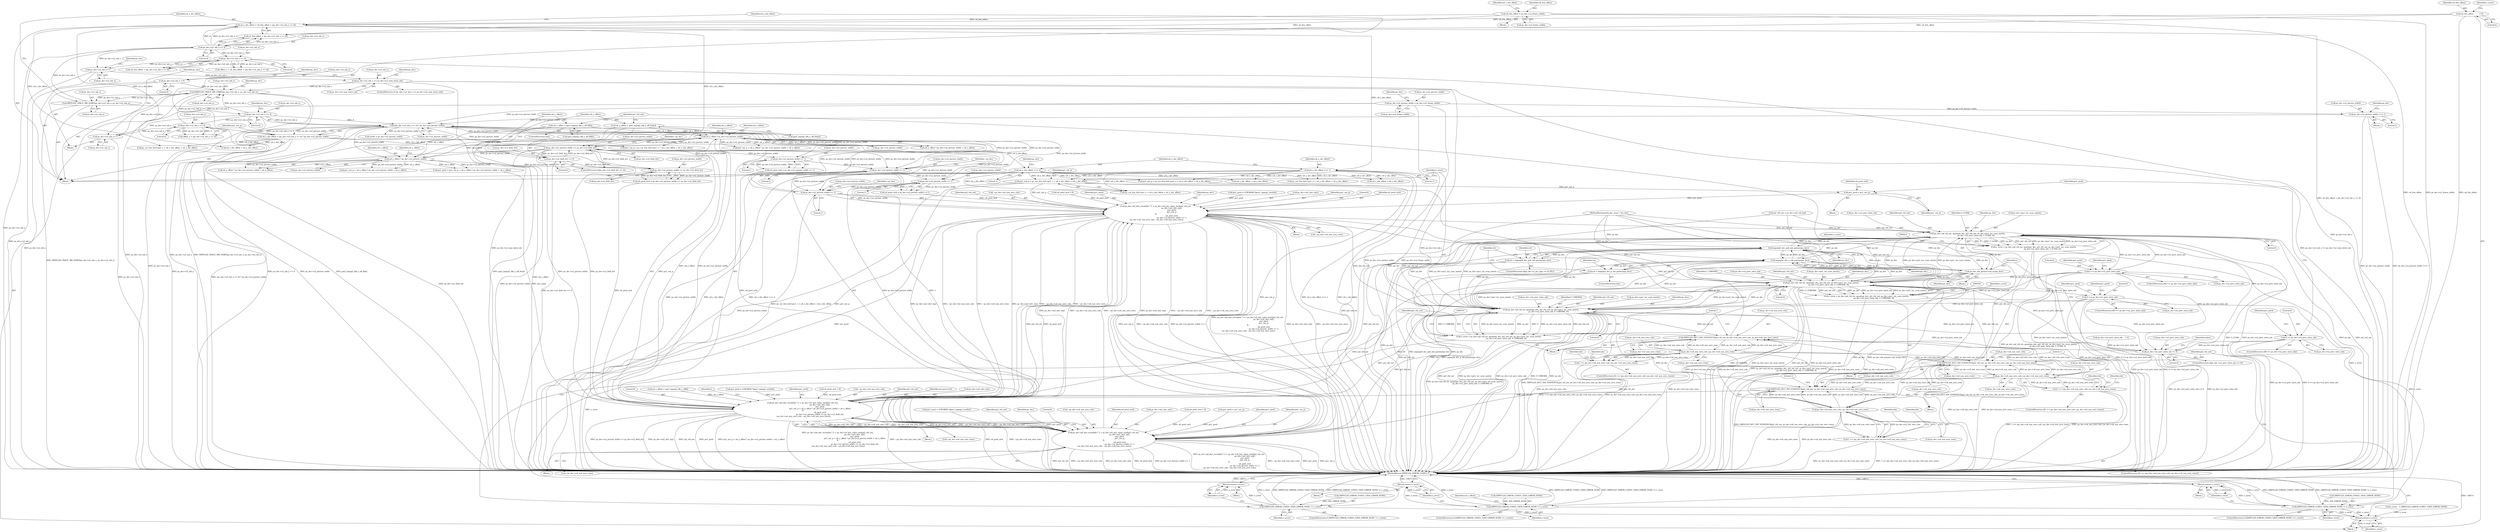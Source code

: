 digraph "0_Android_7737780815fe523ad7b0e49456eb75d27a30818a@integer" {
"1000682" [label="(Call,pu1_out_p = ps_cur_frm_buf->pu1_v + u4_x_dst_offset + u4_y_dst_offset)"];
"1000553" [label="(Call,u4_x_dst_offset >>= 1)"];
"1000239" [label="(Call,u4_x_dst_offset = u4_frm_offset + (ps_dec->u2_mb_x << 4))"];
"1000177" [label="(Call,u4_frm_offset = ps_dec->u2_frame_width)"];
"1000117" [label="(Call,u4_frm_offset          = 0)"];
"1000243" [label="(Call,ps_dec->u2_mb_x << 4)"];
"1000232" [label="(Call,IMPEG2D_TRACE_MB_START(ps_dec->u2_mb_x, ps_dec->u2_mb_y))"];
"1000198" [label="(Call,IMPEG2D_TRACE_MB_START(ps_dec->u2_mb_x, ps_dec->u2_mb_y))"];
"1000817" [label="(Call,ps_dec->u2_mb_x == ps_dec->u2_num_horiz_mb)"];
"1000796" [label="(Call,ps_dec->u2_mb_x++)"];
"1000318" [label="(Call,ps_dec->u2_mb_x << 4)"];
"1000825" [label="(Call,ps_dec->u2_mb_x = 0)"];
"1000325" [label="(Call,ps_dec->u2_mb_y << 4)"];
"1000251" [label="(Call,ps_dec->u2_mb_y << 4)"];
"1000830" [label="(Call,ps_dec->u2_mb_y++)"];
"1000556" [label="(Call,u4_y_dst_offset >>= 2)"];
"1000248" [label="(Call,u4_y_dst_offset = (ps_dec->u2_mb_y << 4) * ps_dec->u2_picture_width)"];
"1000250" [label="(Call,(ps_dec->u2_mb_y << 4) * ps_dec->u2_picture_width)"];
"1000662" [label="(Call,ps_dec->u2_picture_width >> 1)"];
"1000638" [label="(Call,ps_dec->u2_picture_width >> 1)"];
"1000540" [label="(Call,ps_dec->u2_picture_width << ps_dec->u2_field_dct)"];
"1000532" [label="(Call,u4_y_offset * ps_dec->u2_picture_width)"];
"1000454" [label="(Call,u4_y_offset = gai2_impeg2_blk_y_off_fld[i])"];
"1000448" [label="(Call,u4_y_offset = gai2_impeg2_blk_y_off_frm[i])"];
"1000498" [label="(Call,u4_y_offset * ps_dec->u2_picture_width)"];
"1000506" [label="(Call,ps_dec->u2_picture_width << ps_dec->u2_field_dct)"];
"1000443" [label="(Call,ps_dec->u2_field_dct == 0)"];
"1000776" [label="(Call,ps_dec->u2_picture_width >> 1)"];
"1000752" [label="(Call,ps_dec->u2_picture_width >> 1)"];
"1000165" [label="(Call,ps_dec->u2_picture_width <<= 1)"];
"1000151" [label="(Call,ps_dec->u2_picture_width = ps_dec->u2_frame_width)"];
"1000747" [label="(Call,pu1_pred = pu1_out_p)"];
"1000767" [label="(Call,ps_dec->pf_idct_recon[idx * 2 + ps_dec->i4_last_value_one](pi2_vld_out,\n                                                        ps_dec->ai2_idct_stg1,\n                                                        pu1_pred,\n                                                        pu1_out_p,\n 8,\n                                                        u4_pred_strd,\n                                                        ps_dec->u2_picture_width >> 1,\n ~ps_dec->u4_non_zero_cols, ~ps_dec->u4_non_zero_rows))"];
"1000417" [label="(Call,ps_dec->pf_vld_inv_quant(ps_dec, pi2_vld_out, ps_dec->pu1_inv_scan_matrix,\n                              ps_dec->u2_prev_intra_mb, Y_LUMA, 0))"];
"1000213" [label="(Call,impeg2d_dec_pnb_mb_params(ps_dec))"];
"1000211" [label="(Call,ret = impeg2d_dec_pnb_mb_params(ps_dec))"];
"1000218" [label="(Call,impeg2d_dec_p_mb_params(ps_dec))"];
"1000216" [label="(Call,ret = impeg2d_dec_p_mb_params(ps_dec))"];
"1000388" [label="(Call,ps_dec_mb_params->pf_mc(ps_dec))"];
"1000579" [label="(Call,ps_dec->pf_vld_inv_quant(ps_dec, pi2_vld_out, ps_dec->pu1_inv_scan_matrix,\n                          ps_dec->u2_prev_intra_mb, U_CHROMA, 0))"];
"1000577" [label="(Call,e_error = ps_dec->pf_vld_inv_quant(ps_dec, pi2_vld_out, ps_dec->pu1_inv_scan_matrix,\n                          ps_dec->u2_prev_intra_mb, U_CHROMA, 0))"];
"1000591" [label="(Call,(IMPEG2D_ERROR_CODES_T)IVD_ERROR_NONE != e_error)"];
"1000597" [label="(Return,return e_error;)"];
"1000848" [label="(Return,return e_error;)"];
"1000599" [label="(Call,IMPEG2D_IDCT_INP_STATISTICS(pi2_vld_out, ps_dec->u4_non_zero_cols, ps_dec->u4_non_zero_rows))"];
"1000612" [label="(Call,ps_dec->u4_non_zero_cols | ps_dec->u4_non_zero_rows)"];
"1000459" [label="(Call,IMPEG2D_IDCT_INP_STATISTICS(pi2_vld_out, ps_dec->u4_non_zero_cols, ps_dec->u4_non_zero_rows))"];
"1000472" [label="(Call,ps_dec->u4_non_zero_cols | ps_dec->u4_non_zero_rows)"];
"1000470" [label="(Call,1 == (ps_dec->u4_non_zero_cols | ps_dec->u4_non_zero_rows))"];
"1000713" [label="(Call,IMPEG2D_IDCT_INP_STATISTICS(pi2_vld_out, ps_dec->u4_non_zero_cols, ps_dec->u4_non_zero_rows))"];
"1000726" [label="(Call,ps_dec->u4_non_zero_cols | ps_dec->u4_non_zero_rows)"];
"1000724" [label="(Call,1 == (ps_dec->u4_non_zero_cols | ps_dec->u4_non_zero_rows))"];
"1000523" [label="(Call,ps_dec->pf_idct_recon[idx * 2 + ps_dec->i4_last_value_one](pi2_vld_out,\n                                                            ps_dec->ai2_idct_stg1,\n                                                            pu1_pred,\n                                                            pu1_out_p + u4_y_offset * ps_dec->u2_picture_width + u4_x_offset,\n 8,\n                                                            u4_pred_strd,\n                                                            ps_dec->u2_picture_width << ps_dec->u2_field_dct,\n ~ps_dec->u4_non_zero_cols, ~ps_dec->u4_non_zero_rows))"];
"1000653" [label="(Call,ps_dec->pf_idct_recon[idx * 2 + ps_dec->i4_last_value_one](pi2_vld_out,\n                                                        ps_dec->ai2_idct_stg1,\n                                                        pu1_pred,\n                                                        pu1_out_p,\n 8,\n                                                        u4_pred_strd,\n                                                        ps_dec->u2_picture_width >> 1,\n ~ps_dec->u4_non_zero_cols, ~ps_dec->u4_non_zero_rows))"];
"1000693" [label="(Call,ps_dec->pf_vld_inv_quant(ps_dec, pi2_vld_out, ps_dec->pu1_inv_scan_matrix,\n                          ps_dec->u2_prev_intra_mb, V_CHROMA, 0))"];
"1000691" [label="(Call,e_error = ps_dec->pf_vld_inv_quant(ps_dec, pi2_vld_out, ps_dec->pu1_inv_scan_matrix,\n                          ps_dec->u2_prev_intra_mb, V_CHROMA, 0))"];
"1000705" [label="(Call,(IMPEG2D_ERROR_CODES_T)IVD_ERROR_NONE != e_error)"];
"1000711" [label="(Return,return e_error;)"];
"1000741" [label="(Call,0 == ps_dec->u2_prev_intra_mb)"];
"1000269" [label="(Call,ps_dec->u2_prev_intra_mb == 0)"];
"1000610" [label="(Call,1 == (ps_dec->u4_non_zero_cols | ps_dec->u4_non_zero_rows))"];
"1000627" [label="(Call,0 == ps_dec->u2_prev_intra_mb)"];
"1000415" [label="(Call,e_error = ps_dec->pf_vld_inv_quant(ps_dec, pi2_vld_out, ps_dec->pu1_inv_scan_matrix,\n                              ps_dec->u2_prev_intra_mb, Y_LUMA, 0))"];
"1000429" [label="(Call,(IMPEG2D_ERROR_CODES_T)IVD_ERROR_NONE != e_error)"];
"1000435" [label="(Return,return e_error;)"];
"1000487" [label="(Call,0 == ps_dec->u2_prev_intra_mb)"];
"1000423" [label="(Call,ps_dec->u2_prev_intra_mb)"];
"1000624" [label="(Identifier,idx)"];
"1000219" [label="(Identifier,ps_dec)"];
"1000611" [label="(Literal,1)"];
"1000824" [label="(Block,)"];
"1000780" [label="(Literal,1)"];
"1000274" [label="(Block,)"];
"1000598" [label="(Identifier,e_error)"];
"1000612" [label="(Call,ps_dec->u4_non_zero_cols | ps_dec->u4_non_zero_rows)"];
"1000249" [label="(Identifier,u4_y_dst_offset)"];
"1000461" [label="(Call,ps_dec->u4_non_zero_cols)"];
"1000645" [label="(Call,pu1_pred = (UWORD8 *)gau1_impeg2_zerobuf)"];
"1000161" [label="(Identifier,ps_dec)"];
"1000816" [label="(ControlStructure,if (ps_dec->u2_mb_x == ps_dec->u2_num_horiz_mb))"];
"1000392" [label="(Identifier,i)"];
"1000604" [label="(Call,ps_dec->u4_non_zero_rows)"];
"1000257" [label="(Identifier,ps_dec)"];
"1000250" [label="(Call,(ps_dec->u2_mb_y << 4) * ps_dec->u2_picture_width)"];
"1000484" [label="(Identifier,idx)"];
"1000538" [label="(Literal,8)"];
"1000448" [label="(Call,u4_y_offset = gai2_impeg2_blk_y_off_frm[i])"];
"1000639" [label="(Call,ps_dec->u2_picture_width)"];
"1000213" [label="(Call,impeg2d_dec_pnb_mb_params(ps_dec))"];
"1000176" [label="(Block,)"];
"1000199" [label="(Call,ps_dec->u2_mb_x)"];
"1000682" [label="(Call,pu1_out_p = ps_cur_frm_buf->pu1_v + u4_x_dst_offset + u4_y_dst_offset)"];
"1000232" [label="(Call,IMPEG2D_TRACE_MB_START(ps_dec->u2_mb_x, ps_dec->u2_mb_y))"];
"1000498" [label="(Call,u4_y_offset * ps_dec->u2_picture_width)"];
"1000179" [label="(Call,ps_dec->u2_frame_width)"];
"1000777" [label="(Call,ps_dec->u2_picture_width)"];
"1000725" [label="(Literal,1)"];
"1000772" [label="(Identifier,pu1_pred)"];
"1000830" [label="(Call,ps_dec->u2_mb_y++)"];
"1000654" [label="(Identifier,pi2_vld_out)"];
"1000818" [label="(Call,ps_dec->u2_mb_x)"];
"1000435" [label="(Return,return e_error;)"];
"1000577" [label="(Call,e_error = ps_dec->pf_vld_inv_quant(ps_dec, pi2_vld_out, ps_dec->pu1_inv_scan_matrix,\n                          ps_dec->u2_prev_intra_mb, U_CHROMA, 0))"];
"1000437" [label="(Call,u4_x_offset = gai2_impeg2_blk_x_off[i])"];
"1000165" [label="(Call,ps_dec->u2_picture_width <<= 1)"];
"1000529" [label="(Call,pu1_out_p + u4_y_offset * ps_dec->u2_picture_width + u4_x_offset)"];
"1000831" [label="(Call,ps_dec->u2_mb_y)"];
"1000473" [label="(Call,ps_dec->u4_non_zero_cols)"];
"1000691" [label="(Call,e_error = ps_dec->pf_vld_inv_quant(ps_dec, pi2_vld_out, ps_dec->pu1_inv_scan_matrix,\n                          ps_dec->u2_prev_intra_mb, V_CHROMA, 0))"];
"1000750" [label="(Call,u4_pred_strd = ps_dec->u2_picture_width >> 1)"];
"1000610" [label="(Call,1 == (ps_dec->u4_non_zero_cols | ps_dec->u4_non_zero_rows))"];
"1000550" [label="(Call,~ps_dec->u4_non_zero_rows)"];
"1000704" [label="(ControlStructure,if ((IMPEG2D_ERROR_CODES_T)IVD_ERROR_NONE != e_error))"];
"1000504" [label="(Call,u4_pred_strd = ps_dec->u2_picture_width << ps_dec->u2_field_dct)"];
"1000471" [label="(Literal,1)"];
"1000239" [label="(Call,u4_x_dst_offset = u4_frm_offset + (ps_dec->u2_mb_x << 4))"];
"1000398" [label="(Identifier,i)"];
"1000699" [label="(Call,ps_dec->u2_prev_intra_mb)"];
"1000419" [label="(Identifier,pi2_vld_out)"];
"1000426" [label="(Identifier,Y_LUMA)"];
"1000270" [label="(Call,ps_dec->u2_prev_intra_mb)"];
"1000804" [label="(Identifier,ps_dec)"];
"1000469" [label="(ControlStructure,if(1 == (ps_dec->u4_non_zero_cols | ps_dec->u4_non_zero_rows)))"];
"1000666" [label="(Literal,1)"];
"1000537" [label="(Identifier,u4_x_offset)"];
"1000677" [label="(Identifier,ps_dec)"];
"1000582" [label="(Call,ps_dec->pu1_inv_scan_matrix)"];
"1000487" [label="(Call,0 == ps_dec->u2_prev_intra_mb)"];
"1000756" [label="(Literal,1)"];
"1000663" [label="(Call,ps_dec->u2_picture_width)"];
"1000455" [label="(Identifier,u4_y_offset)"];
"1000183" [label="(Block,)"];
"1000534" [label="(Call,ps_dec->u2_picture_width)"];
"1000438" [label="(Identifier,u4_x_offset)"];
"1000789" [label="(Identifier,ps_dec)"];
"1000212" [label="(Identifier,ret)"];
"1000726" [label="(Call,ps_dec->u4_non_zero_cols | ps_dec->u4_non_zero_rows)"];
"1000280" [label="(Identifier,index)"];
"1000436" [label="(Identifier,e_error)"];
"1000495" [label="(Call,pu1_out_p + u4_y_offset * ps_dec->u2_picture_width + u4_x_offset)"];
"1000817" [label="(Call,ps_dec->u2_mb_x == ps_dec->u2_num_horiz_mb)"];
"1000540" [label="(Call,ps_dec->u2_picture_width << ps_dec->u2_field_dct)"];
"1000591" [label="(Call,(IMPEG2D_ERROR_CODES_T)IVD_ERROR_NONE != e_error)"];
"1000118" [label="(Identifier,u4_frm_offset)"];
"1000449" [label="(Identifier,u4_y_offset)"];
"1000434" [label="(Block,)"];
"1000580" [label="(Identifier,ps_dec)"];
"1000515" [label="(Call,pu1_pred = (UWORD8 *)gau1_impeg2_zerobuf)"];
"1000493" [label="(Call,pu1_pred = pu1_out_p + u4_y_offset * ps_dec->u2_picture_width + u4_x_offset)"];
"1000123" [label="(Identifier,e_error)"];
"1000570" [label="(Call,ps_cur_frm_buf->pu1_u + u4_x_dst_offset + u4_y_dst_offset)"];
"1000531" [label="(Call,u4_y_offset * ps_dec->u2_picture_width + u4_x_offset)"];
"1000734" [label="(Identifier,idx)"];
"1000497" [label="(Call,u4_y_offset * ps_dec->u2_picture_width + u4_x_offset)"];
"1000166" [label="(Call,ps_dec->u2_picture_width)"];
"1000595" [label="(Identifier,e_error)"];
"1000613" [label="(Call,ps_dec->u4_non_zero_cols)"];
"1000702" [label="(Identifier,V_CHROMA)"];
"1000627" [label="(Call,0 == ps_dec->u2_prev_intra_mb)"];
"1000454" [label="(Call,u4_y_offset = gai2_impeg2_blk_y_off_fld[i])"];
"1000430" [label="(Call,(IMPEG2D_ERROR_CODES_T)IVD_ERROR_NONE)"];
"1000759" [label="(Call,pu1_pred = (UWORD8 *)gau1_impeg2_zerobuf)"];
"1000723" [label="(ControlStructure,if(1 == (ps_dec->u4_non_zero_cols | ps_dec->u4_non_zero_rows)))"];
"1000693" [label="(Call,ps_dec->pf_vld_inv_quant(ps_dec, pi2_vld_out, ps_dec->pu1_inv_scan_matrix,\n                          ps_dec->u2_prev_intra_mb, V_CHROMA, 0))"];
"1000261" [label="(Call,ps_cur_frm_buf->pu1_y + u4_x_dst_offset + u4_y_dst_offset)"];
"1000243" [label="(Call,ps_dec->u2_mb_x << 4)"];
"1000532" [label="(Call,u4_y_offset * ps_dec->u2_picture_width)"];
"1000528" [label="(Identifier,pu1_pred)"];
"1000599" [label="(Call,IMPEG2D_IDCT_INP_STATISTICS(pi2_vld_out, ps_dec->u4_non_zero_cols, ps_dec->u4_non_zero_rows))"];
"1000127" [label="(Call,pi2_vld_out = ps_dec->ai2_vld_buf)"];
"1000636" [label="(Call,u4_pred_strd = ps_dec->u2_picture_width >> 1)"];
"1000177" [label="(Call,u4_frm_offset = ps_dec->u2_frame_width)"];
"1000620" [label="(Identifier,idx)"];
"1000499" [label="(Identifier,u4_y_offset)"];
"1000782" [label="(Identifier,~ps_dec)"];
"1000784" [label="(Call,~ps_dec->u4_non_zero_rows)"];
"1000211" [label="(Call,ret = impeg2d_dec_pnb_mb_params(ps_dec))"];
"1000555" [label="(Literal,1)"];
"1000236" [label="(Call,ps_dec->u2_mb_y)"];
"1000660" [label="(Literal,8)"];
"1000541" [label="(Call,ps_dec->u2_picture_width)"];
"1000681" [label="(Block,)"];
"1000574" [label="(Call,u4_x_dst_offset + u4_y_dst_offset)"];
"1000309" [label="(Call,stride = ps_dec->u2_picture_width)"];
"1000456" [label="(Call,gai2_impeg2_blk_y_off_fld[i])"];
"1000418" [label="(Identifier,ps_dec)"];
"1000464" [label="(Call,ps_dec->u4_non_zero_rows)"];
"1000329" [label="(Literal,4)"];
"1000205" [label="(ControlStructure,if(ps_dec->e_pic_type == B_PIC))"];
"1000714" [label="(Identifier,pi2_vld_out)"];
"1000709" [label="(Identifier,e_error)"];
"1000318" [label="(Call,ps_dec->u2_mb_x << 4)"];
"1000742" [label="(Literal,0)"];
"1000767" [label="(Call,ps_dec->pf_idct_recon[idx * 2 + ps_dec->i4_last_value_one](pi2_vld_out,\n                                                        ps_dec->ai2_idct_stg1,\n                                                        pu1_pred,\n                                                        pu1_out_p,\n 8,\n                                                        u4_pred_strd,\n                                                        ps_dec->u2_picture_width >> 1,\n ~ps_dec->u4_non_zero_cols, ~ps_dec->u4_non_zero_rows))"];
"1000417" [label="(Call,ps_dec->pf_vld_inv_quant(ps_dec, pi2_vld_out, ps_dec->pu1_inv_scan_matrix,\n                              ps_dec->u2_prev_intra_mb, Y_LUMA, 0))"];
"1000510" [label="(Call,ps_dec->u2_field_dct)"];
"1000523" [label="(Call,ps_dec->pf_idct_recon[idx * 2 + ps_dec->i4_last_value_one](pi2_vld_out,\n                                                            ps_dec->ai2_idct_stg1,\n                                                            pu1_pred,\n                                                            pu1_out_p + u4_y_offset * ps_dec->u2_picture_width + u4_x_offset,\n 8,\n                                                            u4_pred_strd,\n                                                            ps_dec->u2_picture_width << ps_dec->u2_field_dct,\n ~ps_dec->u4_non_zero_cols, ~ps_dec->u4_non_zero_rows))"];
"1000323" [label="(Call,offset_y = (ps_dec->u2_mb_y << 4))"];
"1000427" [label="(Literal,0)"];
"1000260" [label="(Identifier,pu1_out_p)"];
"1000503" [label="(Identifier,u4_x_offset)"];
"1000164" [label="(Block,)"];
"1000695" [label="(Identifier,pi2_vld_out)"];
"1000760" [label="(Identifier,pu1_pred)"];
"1000769" [label="(Call,ps_dec->ai2_idct_stg1)"];
"1000141" [label="(Call,ps_dec->u2_prev_intra_mb    = 0)"];
"1000752" [label="(Call,ps_dec->u2_picture_width >> 1)"];
"1000588" [label="(Identifier,U_CHROMA)"];
"1000568" [label="(Call,pu1_out_p = ps_cur_frm_buf->pu1_u + u4_x_dst_offset + u4_y_dst_offset)"];
"1000233" [label="(Call,ps_dec->u2_mb_x)"];
"1000746" [label="(Block,)"];
"1000715" [label="(Call,ps_dec->u4_non_zero_cols)"];
"1000597" [label="(Return,return e_error;)"];
"1000826" [label="(Call,ps_dec->u2_mb_x)"];
"1000151" [label="(Call,ps_dec->u2_picture_width = ps_dec->u2_frame_width)"];
"1000259" [label="(Call,pu1_out_p = ps_cur_frm_buf->pu1_y + u4_x_dst_offset + u4_y_dst_offset)"];
"1000557" [label="(Identifier,u4_y_dst_offset)"];
"1000488" [label="(Literal,0)"];
"1000797" [label="(Call,ps_dec->u2_mb_x)"];
"1000221" [label="(Identifier,ret)"];
"1000244" [label="(Call,ps_dec->u2_mb_x)"];
"1000596" [label="(Block,)"];
"1000743" [label="(Call,ps_dec->u2_prev_intra_mb)"];
"1000662" [label="(Call,ps_dec->u2_picture_width >> 1)"];
"1000579" [label="(Call,ps_dec->pf_vld_inv_quant(ps_dec, pi2_vld_out, ps_dec->pu1_inv_scan_matrix,\n                          ps_dec->u2_prev_intra_mb, U_CHROMA, 0))"];
"1000646" [label="(Identifier,pu1_pred)"];
"1000117" [label="(Call,u4_frm_offset          = 0)"];
"1000634" [label="(Identifier,pu1_pred)"];
"1000251" [label="(Call,ps_dec->u2_mb_y << 4)"];
"1000240" [label="(Identifier,u4_x_dst_offset)"];
"1000119" [label="(Literal,0)"];
"1000507" [label="(Call,ps_dec->u2_picture_width)"];
"1000217" [label="(Identifier,ret)"];
"1000563" [label="(Identifier,ps_dec)"];
"1000589" [label="(Literal,0)"];
"1000268" [label="(ControlStructure,if(ps_dec->u2_prev_intra_mb == 0))"];
"1000470" [label="(Call,1 == (ps_dec->u4_non_zero_cols | ps_dec->u4_non_zero_rows))"];
"1000520" [label="(Call,u4_pred_strd = 8)"];
"1000667" [label="(Call,~ps_dec->u4_non_zero_cols)"];
"1000494" [label="(Identifier,pu1_pred)"];
"1000773" [label="(Identifier,pu1_out_p)"];
"1000215" [label="(ControlStructure,else)"];
"1000774" [label="(Literal,8)"];
"1000688" [label="(Call,u4_x_dst_offset + u4_y_dst_offset)"];
"1000850" [label="(MethodReturn,IMPEG2D_ERROR_CODES_T)"];
"1000753" [label="(Call,ps_dec->u2_picture_width)"];
"1000609" [label="(ControlStructure,if(1 == (ps_dec->u4_non_zero_cols | ps_dec->u4_non_zero_rows)))"];
"1000825" [label="(Call,ps_dec->u2_mb_x = 0)"];
"1000122" [label="(Call,e_error   = (IMPEG2D_ERROR_CODES_T)IVD_ERROR_NONE)"];
"1000727" [label="(Call,ps_dec->u4_non_zero_cols)"];
"1000741" [label="(Call,0 == ps_dec->u2_prev_intra_mb)"];
"1000711" [label="(Return,return e_error;)"];
"1000169" [label="(Literal,1)"];
"1000189" [label="(Identifier,u4_x_dst_offset)"];
"1000247" [label="(Literal,4)"];
"1000827" [label="(Identifier,ps_dec)"];
"1000642" [label="(Literal,1)"];
"1000558" [label="(Literal,2)"];
"1000256" [label="(Call,ps_dec->u2_picture_width)"];
"1000668" [label="(Identifier,~ps_dec)"];
"1000712" [label="(Identifier,e_error)"];
"1000628" [label="(Literal,0)"];
"1000692" [label="(Identifier,e_error)"];
"1000450" [label="(Call,gai2_impeg2_blk_y_off_frm[i])"];
"1000480" [label="(Identifier,idx)"];
"1000553" [label="(Call,u4_x_dst_offset >>= 1)"];
"1000314" [label="(Call,offset_x = u4_frm_offset + (ps_dec->u2_mb_x << 4))"];
"1000713" [label="(Call,IMPEG2D_IDCT_INP_STATISTICS(pi2_vld_out, ps_dec->u4_non_zero_cols, ps_dec->u4_non_zero_rows))"];
"1000849" [label="(Identifier,e_error)"];
"1000472" [label="(Call,ps_dec->u4_non_zero_cols | ps_dec->u4_non_zero_rows)"];
"1000322" [label="(Literal,4)"];
"1000661" [label="(Identifier,u4_pred_strd)"];
"1000585" [label="(Call,ps_dec->u2_prev_intra_mb)"];
"1000443" [label="(Call,ps_dec->u2_field_dct == 0)"];
"1000655" [label="(Call,ps_dec->ai2_idct_stg1)"];
"1000547" [label="(Call,~ps_dec->u4_non_zero_cols)"];
"1000567" [label="(Block,)"];
"1000600" [label="(Identifier,pi2_vld_out)"];
"1000738" [label="(Identifier,idx)"];
"1000650" [label="(Call,u4_pred_strd = 8)"];
"1000740" [label="(ControlStructure,if(0 == ps_dec->u2_prev_intra_mb))"];
"1000429" [label="(Call,(IMPEG2D_ERROR_CODES_T)IVD_ERROR_NONE != e_error)"];
"1000633" [label="(Call,pu1_pred = pu1_out_p)"];
"1000775" [label="(Identifier,u4_pred_strd)"];
"1000467" [label="(Block,)"];
"1000218" [label="(Call,impeg2d_dec_p_mb_params(ps_dec))"];
"1000626" [label="(ControlStructure,if(0 == ps_dec->u2_prev_intra_mb))"];
"1000325" [label="(Call,ps_dec->u2_mb_y << 4)"];
"1000453" [label="(ControlStructure,else)"];
"1000581" [label="(Identifier,pi2_vld_out)"];
"1000796" [label="(Call,ps_dec->u2_mb_x++)"];
"1000638" [label="(Call,ps_dec->u2_picture_width >> 1)"];
"1000460" [label="(Identifier,pi2_vld_out)"];
"1000578" [label="(Identifier,e_error)"];
"1000524" [label="(Identifier,pi2_vld_out)"];
"1000388" [label="(Call,ps_dec_mb_params->pf_mc(ps_dec))"];
"1000202" [label="(Call,ps_dec->u2_mb_y)"];
"1000248" [label="(Call,u4_y_dst_offset = (ps_dec->u2_mb_y << 4) * ps_dec->u2_picture_width)"];
"1000653" [label="(Call,ps_dec->pf_idct_recon[idx * 2 + ps_dec->i4_last_value_one](pi2_vld_out,\n                                                        ps_dec->ai2_idct_stg1,\n                                                        pu1_pred,\n                                                        pu1_out_p,\n 8,\n                                                        u4_pred_strd,\n                                                        ps_dec->u2_picture_width >> 1,\n ~ps_dec->u4_non_zero_cols, ~ps_dec->u4_non_zero_rows))"];
"1000592" [label="(Call,(IMPEG2D_ERROR_CODES_T)IVD_ERROR_NONE)"];
"1000832" [label="(Identifier,ps_dec)"];
"1000476" [label="(Call,ps_dec->u4_non_zero_rows)"];
"1000486" [label="(ControlStructure,if(0 == ps_dec->u2_prev_intra_mb))"];
"1000683" [label="(Identifier,pu1_out_p)"];
"1000198" [label="(Call,IMPEG2D_TRACE_MB_START(ps_dec->u2_mb_x, ps_dec->u2_mb_y))"];
"1000459" [label="(Call,IMPEG2D_IDCT_INP_STATISTICS(pi2_vld_out, ps_dec->u4_non_zero_cols, ps_dec->u4_non_zero_rows))"];
"1000705" [label="(Call,(IMPEG2D_ERROR_CODES_T)IVD_ERROR_NONE != e_error)"];
"1000601" [label="(Call,ps_dec->u4_non_zero_cols)"];
"1000269" [label="(Call,ps_dec->u2_prev_intra_mb == 0)"];
"1000273" [label="(Literal,0)"];
"1000768" [label="(Identifier,pi2_vld_out)"];
"1000539" [label="(Identifier,u4_pred_strd)"];
"1000781" [label="(Call,~ps_dec->u4_non_zero_cols)"];
"1000607" [label="(Block,)"];
"1000821" [label="(Call,ps_dec->u2_num_horiz_mb)"];
"1000326" [label="(Call,ps_dec->u2_mb_y)"];
"1000749" [label="(Identifier,pu1_out_p)"];
"1000265" [label="(Call,u4_x_dst_offset + u4_y_dst_offset)"];
"1000590" [label="(ControlStructure,if ((IMPEG2D_ERROR_CODES_T)IVD_ERROR_NONE != e_error))"];
"1000706" [label="(Call,(IMPEG2D_ERROR_CODES_T)IVD_ERROR_NONE)"];
"1000554" [label="(Identifier,u4_x_dst_offset)"];
"1000433" [label="(Identifier,e_error)"];
"1000155" [label="(Call,ps_dec->u2_frame_width)"];
"1000415" [label="(Call,e_error = ps_dec->pf_vld_inv_quant(ps_dec, pi2_vld_out, ps_dec->pu1_inv_scan_matrix,\n                              ps_dec->u2_prev_intra_mb, Y_LUMA, 0))"];
"1000730" [label="(Call,ps_dec->u4_non_zero_rows)"];
"1000696" [label="(Call,ps_dec->pu1_inv_scan_matrix)"];
"1000416" [label="(Identifier,e_error)"];
"1000500" [label="(Call,ps_dec->u2_picture_width)"];
"1000848" [label="(Return,return e_error;)"];
"1000447" [label="(Literal,0)"];
"1000747" [label="(Call,pu1_pred = pu1_out_p)"];
"1000506" [label="(Call,ps_dec->u2_picture_width << ps_dec->u2_field_dct)"];
"1000751" [label="(Identifier,u4_pred_strd)"];
"1000214" [label="(Identifier,ps_dec)"];
"1000216" [label="(Call,ret = impeg2d_dec_p_mb_params(ps_dec))"];
"1000776" [label="(Call,ps_dec->u2_picture_width >> 1)"];
"1000616" [label="(Call,ps_dec->u4_non_zero_rows)"];
"1000724" [label="(Call,1 == (ps_dec->u4_non_zero_cols | ps_dec->u4_non_zero_rows))"];
"1000444" [label="(Call,ps_dec->u2_field_dct)"];
"1000525" [label="(Call,ps_dec->ai2_idct_stg1)"];
"1000516" [label="(Identifier,pu1_pred)"];
"1000489" [label="(Call,ps_dec->u2_prev_intra_mb)"];
"1000556" [label="(Call,u4_y_dst_offset >>= 2)"];
"1000670" [label="(Call,~ps_dec->u4_non_zero_rows)"];
"1000389" [label="(Identifier,ps_dec)"];
"1000748" [label="(Identifier,pu1_pred)"];
"1000178" [label="(Identifier,u4_frm_offset)"];
"1000533" [label="(Identifier,u4_y_offset)"];
"1000721" [label="(Block,)"];
"1000658" [label="(Identifier,pu1_pred)"];
"1000694" [label="(Identifier,ps_dec)"];
"1000173" [label="(Identifier,ps_dec)"];
"1000241" [label="(Call,u4_frm_offset + (ps_dec->u2_mb_x << 4))"];
"1000829" [label="(Literal,0)"];
"1000208" [label="(Identifier,ps_dec)"];
"1000428" [label="(ControlStructure,if ((IMPEG2D_ERROR_CODES_T)IVD_ERROR_NONE != e_error))"];
"1000544" [label="(Call,ps_dec->u2_field_dct)"];
"1000548" [label="(Identifier,~ps_dec)"];
"1000442" [label="(ControlStructure,if(ps_dec->u2_field_dct == 0))"];
"1000703" [label="(Literal,0)"];
"1000105" [label="(MethodParameterIn,dec_state_t *ps_dec)"];
"1000316" [label="(Call,u4_frm_offset + (ps_dec->u2_mb_x << 4))"];
"1000414" [label="(Block,)"];
"1000319" [label="(Call,ps_dec->u2_mb_x)"];
"1000252" [label="(Call,ps_dec->u2_mb_y)"];
"1000152" [label="(Call,ps_dec->u2_picture_width)"];
"1000718" [label="(Call,ps_dec->u4_non_zero_rows)"];
"1000710" [label="(Block,)"];
"1000684" [label="(Call,ps_cur_frm_buf->pu1_v + u4_x_dst_offset + u4_y_dst_offset)"];
"1000106" [label="(Block,)"];
"1000837" [label="(Identifier,ps_dec)"];
"1000629" [label="(Call,ps_dec->u2_prev_intra_mb)"];
"1000420" [label="(Call,ps_dec->pu1_inv_scan_matrix)"];
"1000764" [label="(Call,u4_pred_strd = 8)"];
"1000659" [label="(Identifier,pu1_out_p)"];
"1000255" [label="(Literal,4)"];
"1000682" -> "1000681"  [label="AST: "];
"1000682" -> "1000684"  [label="CFG: "];
"1000683" -> "1000682"  [label="AST: "];
"1000684" -> "1000682"  [label="AST: "];
"1000692" -> "1000682"  [label="CFG: "];
"1000682" -> "1000850"  [label="DDG: ps_cur_frm_buf->pu1_v + u4_x_dst_offset + u4_y_dst_offset"];
"1000682" -> "1000850"  [label="DDG: pu1_out_p"];
"1000553" -> "1000682"  [label="DDG: u4_x_dst_offset"];
"1000556" -> "1000682"  [label="DDG: u4_y_dst_offset"];
"1000682" -> "1000747"  [label="DDG: pu1_out_p"];
"1000682" -> "1000767"  [label="DDG: pu1_out_p"];
"1000553" -> "1000183"  [label="AST: "];
"1000553" -> "1000555"  [label="CFG: "];
"1000554" -> "1000553"  [label="AST: "];
"1000555" -> "1000553"  [label="AST: "];
"1000557" -> "1000553"  [label="CFG: "];
"1000553" -> "1000850"  [label="DDG: u4_x_dst_offset >>= 1"];
"1000553" -> "1000850"  [label="DDG: u4_x_dst_offset"];
"1000239" -> "1000553"  [label="DDG: u4_x_dst_offset"];
"1000553" -> "1000568"  [label="DDG: u4_x_dst_offset"];
"1000553" -> "1000570"  [label="DDG: u4_x_dst_offset"];
"1000553" -> "1000574"  [label="DDG: u4_x_dst_offset"];
"1000553" -> "1000684"  [label="DDG: u4_x_dst_offset"];
"1000553" -> "1000688"  [label="DDG: u4_x_dst_offset"];
"1000239" -> "1000183"  [label="AST: "];
"1000239" -> "1000241"  [label="CFG: "];
"1000240" -> "1000239"  [label="AST: "];
"1000241" -> "1000239"  [label="AST: "];
"1000249" -> "1000239"  [label="CFG: "];
"1000239" -> "1000850"  [label="DDG: u4_frm_offset + (ps_dec->u2_mb_x << 4)"];
"1000177" -> "1000239"  [label="DDG: u4_frm_offset"];
"1000117" -> "1000239"  [label="DDG: u4_frm_offset"];
"1000243" -> "1000239"  [label="DDG: ps_dec->u2_mb_x"];
"1000243" -> "1000239"  [label="DDG: 4"];
"1000239" -> "1000259"  [label="DDG: u4_x_dst_offset"];
"1000239" -> "1000261"  [label="DDG: u4_x_dst_offset"];
"1000239" -> "1000265"  [label="DDG: u4_x_dst_offset"];
"1000177" -> "1000176"  [label="AST: "];
"1000177" -> "1000179"  [label="CFG: "];
"1000178" -> "1000177"  [label="AST: "];
"1000179" -> "1000177"  [label="AST: "];
"1000189" -> "1000177"  [label="CFG: "];
"1000177" -> "1000850"  [label="DDG: u4_frm_offset"];
"1000177" -> "1000850"  [label="DDG: ps_dec->u2_frame_width"];
"1000177" -> "1000241"  [label="DDG: u4_frm_offset"];
"1000117" -> "1000106"  [label="AST: "];
"1000117" -> "1000119"  [label="CFG: "];
"1000118" -> "1000117"  [label="AST: "];
"1000119" -> "1000117"  [label="AST: "];
"1000123" -> "1000117"  [label="CFG: "];
"1000117" -> "1000850"  [label="DDG: u4_frm_offset"];
"1000117" -> "1000241"  [label="DDG: u4_frm_offset"];
"1000243" -> "1000241"  [label="AST: "];
"1000243" -> "1000247"  [label="CFG: "];
"1000244" -> "1000243"  [label="AST: "];
"1000247" -> "1000243"  [label="AST: "];
"1000241" -> "1000243"  [label="CFG: "];
"1000243" -> "1000850"  [label="DDG: ps_dec->u2_mb_x"];
"1000243" -> "1000241"  [label="DDG: ps_dec->u2_mb_x"];
"1000243" -> "1000241"  [label="DDG: 4"];
"1000232" -> "1000243"  [label="DDG: ps_dec->u2_mb_x"];
"1000243" -> "1000318"  [label="DDG: ps_dec->u2_mb_x"];
"1000243" -> "1000796"  [label="DDG: ps_dec->u2_mb_x"];
"1000232" -> "1000183"  [label="AST: "];
"1000232" -> "1000236"  [label="CFG: "];
"1000233" -> "1000232"  [label="AST: "];
"1000236" -> "1000232"  [label="AST: "];
"1000240" -> "1000232"  [label="CFG: "];
"1000232" -> "1000850"  [label="DDG: IMPEG2D_TRACE_MB_START(ps_dec->u2_mb_x, ps_dec->u2_mb_y)"];
"1000198" -> "1000232"  [label="DDG: ps_dec->u2_mb_x"];
"1000198" -> "1000232"  [label="DDG: ps_dec->u2_mb_y"];
"1000232" -> "1000251"  [label="DDG: ps_dec->u2_mb_y"];
"1000198" -> "1000183"  [label="AST: "];
"1000198" -> "1000202"  [label="CFG: "];
"1000199" -> "1000198"  [label="AST: "];
"1000202" -> "1000198"  [label="AST: "];
"1000208" -> "1000198"  [label="CFG: "];
"1000198" -> "1000850"  [label="DDG: ps_dec->u2_mb_x"];
"1000198" -> "1000850"  [label="DDG: ps_dec->u2_mb_y"];
"1000198" -> "1000850"  [label="DDG: IMPEG2D_TRACE_MB_START(ps_dec->u2_mb_x, ps_dec->u2_mb_y)"];
"1000817" -> "1000198"  [label="DDG: ps_dec->u2_mb_x"];
"1000825" -> "1000198"  [label="DDG: ps_dec->u2_mb_x"];
"1000325" -> "1000198"  [label="DDG: ps_dec->u2_mb_y"];
"1000251" -> "1000198"  [label="DDG: ps_dec->u2_mb_y"];
"1000830" -> "1000198"  [label="DDG: ps_dec->u2_mb_y"];
"1000817" -> "1000816"  [label="AST: "];
"1000817" -> "1000821"  [label="CFG: "];
"1000818" -> "1000817"  [label="AST: "];
"1000821" -> "1000817"  [label="AST: "];
"1000837" -> "1000817"  [label="CFG: "];
"1000827" -> "1000817"  [label="CFG: "];
"1000817" -> "1000850"  [label="DDG: ps_dec->u2_mb_x"];
"1000817" -> "1000850"  [label="DDG: ps_dec->u2_mb_x == ps_dec->u2_num_horiz_mb"];
"1000817" -> "1000850"  [label="DDG: ps_dec->u2_num_horiz_mb"];
"1000796" -> "1000817"  [label="DDG: ps_dec->u2_mb_x"];
"1000796" -> "1000183"  [label="AST: "];
"1000796" -> "1000797"  [label="CFG: "];
"1000797" -> "1000796"  [label="AST: "];
"1000804" -> "1000796"  [label="CFG: "];
"1000796" -> "1000850"  [label="DDG: ps_dec->u2_mb_x"];
"1000318" -> "1000796"  [label="DDG: ps_dec->u2_mb_x"];
"1000318" -> "1000316"  [label="AST: "];
"1000318" -> "1000322"  [label="CFG: "];
"1000319" -> "1000318"  [label="AST: "];
"1000322" -> "1000318"  [label="AST: "];
"1000316" -> "1000318"  [label="CFG: "];
"1000318" -> "1000850"  [label="DDG: ps_dec->u2_mb_x"];
"1000318" -> "1000314"  [label="DDG: ps_dec->u2_mb_x"];
"1000318" -> "1000314"  [label="DDG: 4"];
"1000318" -> "1000316"  [label="DDG: ps_dec->u2_mb_x"];
"1000318" -> "1000316"  [label="DDG: 4"];
"1000825" -> "1000824"  [label="AST: "];
"1000825" -> "1000829"  [label="CFG: "];
"1000826" -> "1000825"  [label="AST: "];
"1000829" -> "1000825"  [label="AST: "];
"1000832" -> "1000825"  [label="CFG: "];
"1000825" -> "1000850"  [label="DDG: ps_dec->u2_mb_x"];
"1000325" -> "1000323"  [label="AST: "];
"1000325" -> "1000329"  [label="CFG: "];
"1000326" -> "1000325"  [label="AST: "];
"1000329" -> "1000325"  [label="AST: "];
"1000323" -> "1000325"  [label="CFG: "];
"1000325" -> "1000850"  [label="DDG: ps_dec->u2_mb_y"];
"1000325" -> "1000323"  [label="DDG: ps_dec->u2_mb_y"];
"1000325" -> "1000323"  [label="DDG: 4"];
"1000251" -> "1000325"  [label="DDG: ps_dec->u2_mb_y"];
"1000325" -> "1000830"  [label="DDG: ps_dec->u2_mb_y"];
"1000251" -> "1000250"  [label="AST: "];
"1000251" -> "1000255"  [label="CFG: "];
"1000252" -> "1000251"  [label="AST: "];
"1000255" -> "1000251"  [label="AST: "];
"1000257" -> "1000251"  [label="CFG: "];
"1000251" -> "1000850"  [label="DDG: ps_dec->u2_mb_y"];
"1000251" -> "1000250"  [label="DDG: ps_dec->u2_mb_y"];
"1000251" -> "1000250"  [label="DDG: 4"];
"1000251" -> "1000830"  [label="DDG: ps_dec->u2_mb_y"];
"1000830" -> "1000824"  [label="AST: "];
"1000830" -> "1000831"  [label="CFG: "];
"1000831" -> "1000830"  [label="AST: "];
"1000837" -> "1000830"  [label="CFG: "];
"1000830" -> "1000850"  [label="DDG: ps_dec->u2_mb_y"];
"1000556" -> "1000183"  [label="AST: "];
"1000556" -> "1000558"  [label="CFG: "];
"1000557" -> "1000556"  [label="AST: "];
"1000558" -> "1000556"  [label="AST: "];
"1000563" -> "1000556"  [label="CFG: "];
"1000556" -> "1000850"  [label="DDG: u4_y_dst_offset"];
"1000556" -> "1000850"  [label="DDG: u4_y_dst_offset >>= 2"];
"1000248" -> "1000556"  [label="DDG: u4_y_dst_offset"];
"1000556" -> "1000568"  [label="DDG: u4_y_dst_offset"];
"1000556" -> "1000570"  [label="DDG: u4_y_dst_offset"];
"1000556" -> "1000574"  [label="DDG: u4_y_dst_offset"];
"1000556" -> "1000684"  [label="DDG: u4_y_dst_offset"];
"1000556" -> "1000688"  [label="DDG: u4_y_dst_offset"];
"1000248" -> "1000183"  [label="AST: "];
"1000248" -> "1000250"  [label="CFG: "];
"1000249" -> "1000248"  [label="AST: "];
"1000250" -> "1000248"  [label="AST: "];
"1000260" -> "1000248"  [label="CFG: "];
"1000248" -> "1000850"  [label="DDG: (ps_dec->u2_mb_y << 4) * ps_dec->u2_picture_width"];
"1000250" -> "1000248"  [label="DDG: ps_dec->u2_mb_y << 4"];
"1000250" -> "1000248"  [label="DDG: ps_dec->u2_picture_width"];
"1000248" -> "1000259"  [label="DDG: u4_y_dst_offset"];
"1000248" -> "1000261"  [label="DDG: u4_y_dst_offset"];
"1000248" -> "1000265"  [label="DDG: u4_y_dst_offset"];
"1000250" -> "1000256"  [label="CFG: "];
"1000256" -> "1000250"  [label="AST: "];
"1000250" -> "1000850"  [label="DDG: ps_dec->u2_mb_y << 4"];
"1000250" -> "1000850"  [label="DDG: ps_dec->u2_picture_width"];
"1000662" -> "1000250"  [label="DDG: ps_dec->u2_picture_width"];
"1000776" -> "1000250"  [label="DDG: ps_dec->u2_picture_width"];
"1000540" -> "1000250"  [label="DDG: ps_dec->u2_picture_width"];
"1000165" -> "1000250"  [label="DDG: ps_dec->u2_picture_width"];
"1000151" -> "1000250"  [label="DDG: ps_dec->u2_picture_width"];
"1000250" -> "1000309"  [label="DDG: ps_dec->u2_picture_width"];
"1000250" -> "1000498"  [label="DDG: ps_dec->u2_picture_width"];
"1000250" -> "1000532"  [label="DDG: ps_dec->u2_picture_width"];
"1000250" -> "1000638"  [label="DDG: ps_dec->u2_picture_width"];
"1000250" -> "1000662"  [label="DDG: ps_dec->u2_picture_width"];
"1000250" -> "1000752"  [label="DDG: ps_dec->u2_picture_width"];
"1000250" -> "1000776"  [label="DDG: ps_dec->u2_picture_width"];
"1000662" -> "1000653"  [label="AST: "];
"1000662" -> "1000666"  [label="CFG: "];
"1000663" -> "1000662"  [label="AST: "];
"1000666" -> "1000662"  [label="AST: "];
"1000668" -> "1000662"  [label="CFG: "];
"1000662" -> "1000850"  [label="DDG: ps_dec->u2_picture_width"];
"1000662" -> "1000653"  [label="DDG: ps_dec->u2_picture_width"];
"1000662" -> "1000653"  [label="DDG: 1"];
"1000638" -> "1000662"  [label="DDG: ps_dec->u2_picture_width"];
"1000540" -> "1000662"  [label="DDG: ps_dec->u2_picture_width"];
"1000662" -> "1000752"  [label="DDG: ps_dec->u2_picture_width"];
"1000662" -> "1000776"  [label="DDG: ps_dec->u2_picture_width"];
"1000638" -> "1000636"  [label="AST: "];
"1000638" -> "1000642"  [label="CFG: "];
"1000639" -> "1000638"  [label="AST: "];
"1000642" -> "1000638"  [label="AST: "];
"1000636" -> "1000638"  [label="CFG: "];
"1000638" -> "1000636"  [label="DDG: ps_dec->u2_picture_width"];
"1000638" -> "1000636"  [label="DDG: 1"];
"1000540" -> "1000638"  [label="DDG: ps_dec->u2_picture_width"];
"1000540" -> "1000523"  [label="AST: "];
"1000540" -> "1000544"  [label="CFG: "];
"1000541" -> "1000540"  [label="AST: "];
"1000544" -> "1000540"  [label="AST: "];
"1000548" -> "1000540"  [label="CFG: "];
"1000540" -> "1000850"  [label="DDG: ps_dec->u2_field_dct"];
"1000540" -> "1000850"  [label="DDG: ps_dec->u2_picture_width"];
"1000540" -> "1000443"  [label="DDG: ps_dec->u2_field_dct"];
"1000540" -> "1000498"  [label="DDG: ps_dec->u2_picture_width"];
"1000540" -> "1000532"  [label="DDG: ps_dec->u2_picture_width"];
"1000540" -> "1000523"  [label="DDG: ps_dec->u2_picture_width"];
"1000540" -> "1000523"  [label="DDG: ps_dec->u2_field_dct"];
"1000532" -> "1000540"  [label="DDG: ps_dec->u2_picture_width"];
"1000506" -> "1000540"  [label="DDG: ps_dec->u2_field_dct"];
"1000443" -> "1000540"  [label="DDG: ps_dec->u2_field_dct"];
"1000540" -> "1000752"  [label="DDG: ps_dec->u2_picture_width"];
"1000540" -> "1000776"  [label="DDG: ps_dec->u2_picture_width"];
"1000532" -> "1000531"  [label="AST: "];
"1000532" -> "1000534"  [label="CFG: "];
"1000533" -> "1000532"  [label="AST: "];
"1000534" -> "1000532"  [label="AST: "];
"1000537" -> "1000532"  [label="CFG: "];
"1000532" -> "1000850"  [label="DDG: u4_y_offset"];
"1000532" -> "1000523"  [label="DDG: u4_y_offset"];
"1000532" -> "1000523"  [label="DDG: ps_dec->u2_picture_width"];
"1000532" -> "1000529"  [label="DDG: u4_y_offset"];
"1000532" -> "1000529"  [label="DDG: ps_dec->u2_picture_width"];
"1000532" -> "1000531"  [label="DDG: u4_y_offset"];
"1000532" -> "1000531"  [label="DDG: ps_dec->u2_picture_width"];
"1000454" -> "1000532"  [label="DDG: u4_y_offset"];
"1000448" -> "1000532"  [label="DDG: u4_y_offset"];
"1000498" -> "1000532"  [label="DDG: u4_y_offset"];
"1000506" -> "1000532"  [label="DDG: ps_dec->u2_picture_width"];
"1000454" -> "1000453"  [label="AST: "];
"1000454" -> "1000456"  [label="CFG: "];
"1000455" -> "1000454"  [label="AST: "];
"1000456" -> "1000454"  [label="AST: "];
"1000460" -> "1000454"  [label="CFG: "];
"1000454" -> "1000850"  [label="DDG: gai2_impeg2_blk_y_off_fld[i]"];
"1000454" -> "1000498"  [label="DDG: u4_y_offset"];
"1000448" -> "1000442"  [label="AST: "];
"1000448" -> "1000450"  [label="CFG: "];
"1000449" -> "1000448"  [label="AST: "];
"1000450" -> "1000448"  [label="AST: "];
"1000460" -> "1000448"  [label="CFG: "];
"1000448" -> "1000850"  [label="DDG: gai2_impeg2_blk_y_off_frm[i]"];
"1000448" -> "1000498"  [label="DDG: u4_y_offset"];
"1000498" -> "1000497"  [label="AST: "];
"1000498" -> "1000500"  [label="CFG: "];
"1000499" -> "1000498"  [label="AST: "];
"1000500" -> "1000498"  [label="AST: "];
"1000503" -> "1000498"  [label="CFG: "];
"1000498" -> "1000493"  [label="DDG: u4_y_offset"];
"1000498" -> "1000493"  [label="DDG: ps_dec->u2_picture_width"];
"1000498" -> "1000495"  [label="DDG: u4_y_offset"];
"1000498" -> "1000495"  [label="DDG: ps_dec->u2_picture_width"];
"1000498" -> "1000497"  [label="DDG: u4_y_offset"];
"1000498" -> "1000497"  [label="DDG: ps_dec->u2_picture_width"];
"1000498" -> "1000506"  [label="DDG: ps_dec->u2_picture_width"];
"1000506" -> "1000504"  [label="AST: "];
"1000506" -> "1000510"  [label="CFG: "];
"1000507" -> "1000506"  [label="AST: "];
"1000510" -> "1000506"  [label="AST: "];
"1000504" -> "1000506"  [label="CFG: "];
"1000506" -> "1000504"  [label="DDG: ps_dec->u2_picture_width"];
"1000506" -> "1000504"  [label="DDG: ps_dec->u2_field_dct"];
"1000443" -> "1000506"  [label="DDG: ps_dec->u2_field_dct"];
"1000443" -> "1000442"  [label="AST: "];
"1000443" -> "1000447"  [label="CFG: "];
"1000444" -> "1000443"  [label="AST: "];
"1000447" -> "1000443"  [label="AST: "];
"1000449" -> "1000443"  [label="CFG: "];
"1000455" -> "1000443"  [label="CFG: "];
"1000443" -> "1000850"  [label="DDG: ps_dec->u2_field_dct == 0"];
"1000776" -> "1000767"  [label="AST: "];
"1000776" -> "1000780"  [label="CFG: "];
"1000777" -> "1000776"  [label="AST: "];
"1000780" -> "1000776"  [label="AST: "];
"1000782" -> "1000776"  [label="CFG: "];
"1000776" -> "1000850"  [label="DDG: ps_dec->u2_picture_width"];
"1000776" -> "1000767"  [label="DDG: ps_dec->u2_picture_width"];
"1000776" -> "1000767"  [label="DDG: 1"];
"1000752" -> "1000776"  [label="DDG: ps_dec->u2_picture_width"];
"1000752" -> "1000750"  [label="AST: "];
"1000752" -> "1000756"  [label="CFG: "];
"1000753" -> "1000752"  [label="AST: "];
"1000756" -> "1000752"  [label="AST: "];
"1000750" -> "1000752"  [label="CFG: "];
"1000752" -> "1000750"  [label="DDG: ps_dec->u2_picture_width"];
"1000752" -> "1000750"  [label="DDG: 1"];
"1000165" -> "1000164"  [label="AST: "];
"1000165" -> "1000169"  [label="CFG: "];
"1000166" -> "1000165"  [label="AST: "];
"1000169" -> "1000165"  [label="AST: "];
"1000173" -> "1000165"  [label="CFG: "];
"1000165" -> "1000850"  [label="DDG: ps_dec->u2_picture_width"];
"1000165" -> "1000850"  [label="DDG: ps_dec->u2_picture_width <<= 1"];
"1000151" -> "1000165"  [label="DDG: ps_dec->u2_picture_width"];
"1000151" -> "1000106"  [label="AST: "];
"1000151" -> "1000155"  [label="CFG: "];
"1000152" -> "1000151"  [label="AST: "];
"1000155" -> "1000151"  [label="AST: "];
"1000161" -> "1000151"  [label="CFG: "];
"1000151" -> "1000850"  [label="DDG: ps_dec->u2_picture_width"];
"1000151" -> "1000850"  [label="DDG: ps_dec->u2_frame_width"];
"1000747" -> "1000746"  [label="AST: "];
"1000747" -> "1000749"  [label="CFG: "];
"1000748" -> "1000747"  [label="AST: "];
"1000749" -> "1000747"  [label="AST: "];
"1000751" -> "1000747"  [label="CFG: "];
"1000747" -> "1000767"  [label="DDG: pu1_pred"];
"1000767" -> "1000721"  [label="AST: "];
"1000767" -> "1000784"  [label="CFG: "];
"1000768" -> "1000767"  [label="AST: "];
"1000769" -> "1000767"  [label="AST: "];
"1000772" -> "1000767"  [label="AST: "];
"1000773" -> "1000767"  [label="AST: "];
"1000774" -> "1000767"  [label="AST: "];
"1000775" -> "1000767"  [label="AST: "];
"1000781" -> "1000767"  [label="AST: "];
"1000784" -> "1000767"  [label="AST: "];
"1000789" -> "1000767"  [label="CFG: "];
"1000767" -> "1000850"  [label="DDG: pu1_out_p"];
"1000767" -> "1000850"  [label="DDG: ~ps_dec->u4_non_zero_cols"];
"1000767" -> "1000850"  [label="DDG: ps_dec->u2_picture_width >> 1"];
"1000767" -> "1000850"  [label="DDG: ps_dec->pf_idct_recon[idx * 2 + ps_dec->i4_last_value_one](pi2_vld_out,\n                                                        ps_dec->ai2_idct_stg1,\n                                                        pu1_pred,\n                                                        pu1_out_p,\n 8,\n                                                        u4_pred_strd,\n                                                        ps_dec->u2_picture_width >> 1,\n ~ps_dec->u4_non_zero_cols, ~ps_dec->u4_non_zero_rows)"];
"1000767" -> "1000850"  [label="DDG: ps_dec->ai2_idct_stg1"];
"1000767" -> "1000850"  [label="DDG: ~ps_dec->u4_non_zero_rows"];
"1000767" -> "1000850"  [label="DDG: pu1_pred"];
"1000767" -> "1000850"  [label="DDG: pi2_vld_out"];
"1000767" -> "1000850"  [label="DDG: u4_pred_strd"];
"1000767" -> "1000417"  [label="DDG: pi2_vld_out"];
"1000767" -> "1000523"  [label="DDG: ps_dec->ai2_idct_stg1"];
"1000767" -> "1000523"  [label="DDG: ~ps_dec->u4_non_zero_cols"];
"1000767" -> "1000523"  [label="DDG: ~ps_dec->u4_non_zero_rows"];
"1000767" -> "1000579"  [label="DDG: pi2_vld_out"];
"1000767" -> "1000653"  [label="DDG: ps_dec->ai2_idct_stg1"];
"1000767" -> "1000653"  [label="DDG: ~ps_dec->u4_non_zero_cols"];
"1000767" -> "1000653"  [label="DDG: ~ps_dec->u4_non_zero_rows"];
"1000767" -> "1000693"  [label="DDG: pi2_vld_out"];
"1000713" -> "1000767"  [label="DDG: pi2_vld_out"];
"1000523" -> "1000767"  [label="DDG: ps_dec->ai2_idct_stg1"];
"1000523" -> "1000767"  [label="DDG: ~ps_dec->u4_non_zero_cols"];
"1000523" -> "1000767"  [label="DDG: ~ps_dec->u4_non_zero_rows"];
"1000653" -> "1000767"  [label="DDG: ps_dec->ai2_idct_stg1"];
"1000653" -> "1000767"  [label="DDG: ~ps_dec->u4_non_zero_cols"];
"1000653" -> "1000767"  [label="DDG: ~ps_dec->u4_non_zero_rows"];
"1000759" -> "1000767"  [label="DDG: pu1_pred"];
"1000750" -> "1000767"  [label="DDG: u4_pred_strd"];
"1000764" -> "1000767"  [label="DDG: u4_pred_strd"];
"1000417" -> "1000415"  [label="AST: "];
"1000417" -> "1000427"  [label="CFG: "];
"1000418" -> "1000417"  [label="AST: "];
"1000419" -> "1000417"  [label="AST: "];
"1000420" -> "1000417"  [label="AST: "];
"1000423" -> "1000417"  [label="AST: "];
"1000426" -> "1000417"  [label="AST: "];
"1000427" -> "1000417"  [label="AST: "];
"1000415" -> "1000417"  [label="CFG: "];
"1000417" -> "1000850"  [label="DDG: ps_dec->pu1_inv_scan_matrix"];
"1000417" -> "1000850"  [label="DDG: Y_LUMA"];
"1000417" -> "1000850"  [label="DDG: ps_dec->u2_prev_intra_mb"];
"1000417" -> "1000850"  [label="DDG: ps_dec"];
"1000417" -> "1000850"  [label="DDG: pi2_vld_out"];
"1000417" -> "1000213"  [label="DDG: ps_dec"];
"1000417" -> "1000218"  [label="DDG: ps_dec"];
"1000417" -> "1000415"  [label="DDG: 0"];
"1000417" -> "1000415"  [label="DDG: Y_LUMA"];
"1000417" -> "1000415"  [label="DDG: ps_dec"];
"1000417" -> "1000415"  [label="DDG: pi2_vld_out"];
"1000417" -> "1000415"  [label="DDG: ps_dec->pu1_inv_scan_matrix"];
"1000417" -> "1000415"  [label="DDG: ps_dec->u2_prev_intra_mb"];
"1000388" -> "1000417"  [label="DDG: ps_dec"];
"1000213" -> "1000417"  [label="DDG: ps_dec"];
"1000218" -> "1000417"  [label="DDG: ps_dec"];
"1000105" -> "1000417"  [label="DDG: ps_dec"];
"1000523" -> "1000417"  [label="DDG: pi2_vld_out"];
"1000653" -> "1000417"  [label="DDG: pi2_vld_out"];
"1000127" -> "1000417"  [label="DDG: pi2_vld_out"];
"1000693" -> "1000417"  [label="DDG: ps_dec->pu1_inv_scan_matrix"];
"1000579" -> "1000417"  [label="DDG: ps_dec->pu1_inv_scan_matrix"];
"1000487" -> "1000417"  [label="DDG: ps_dec->u2_prev_intra_mb"];
"1000269" -> "1000417"  [label="DDG: ps_dec->u2_prev_intra_mb"];
"1000417" -> "1000459"  [label="DDG: pi2_vld_out"];
"1000417" -> "1000487"  [label="DDG: ps_dec->u2_prev_intra_mb"];
"1000417" -> "1000579"  [label="DDG: ps_dec"];
"1000417" -> "1000579"  [label="DDG: ps_dec->pu1_inv_scan_matrix"];
"1000417" -> "1000693"  [label="DDG: ps_dec"];
"1000417" -> "1000693"  [label="DDG: ps_dec->pu1_inv_scan_matrix"];
"1000213" -> "1000211"  [label="AST: "];
"1000213" -> "1000214"  [label="CFG: "];
"1000214" -> "1000213"  [label="AST: "];
"1000211" -> "1000213"  [label="CFG: "];
"1000213" -> "1000850"  [label="DDG: ps_dec"];
"1000213" -> "1000211"  [label="DDG: ps_dec"];
"1000579" -> "1000213"  [label="DDG: ps_dec"];
"1000388" -> "1000213"  [label="DDG: ps_dec"];
"1000693" -> "1000213"  [label="DDG: ps_dec"];
"1000218" -> "1000213"  [label="DDG: ps_dec"];
"1000105" -> "1000213"  [label="DDG: ps_dec"];
"1000213" -> "1000218"  [label="DDG: ps_dec"];
"1000213" -> "1000388"  [label="DDG: ps_dec"];
"1000213" -> "1000579"  [label="DDG: ps_dec"];
"1000213" -> "1000693"  [label="DDG: ps_dec"];
"1000211" -> "1000205"  [label="AST: "];
"1000212" -> "1000211"  [label="AST: "];
"1000221" -> "1000211"  [label="CFG: "];
"1000211" -> "1000850"  [label="DDG: ret"];
"1000211" -> "1000850"  [label="DDG: impeg2d_dec_pnb_mb_params(ps_dec)"];
"1000218" -> "1000216"  [label="AST: "];
"1000218" -> "1000219"  [label="CFG: "];
"1000219" -> "1000218"  [label="AST: "];
"1000216" -> "1000218"  [label="CFG: "];
"1000218" -> "1000850"  [label="DDG: ps_dec"];
"1000218" -> "1000216"  [label="DDG: ps_dec"];
"1000579" -> "1000218"  [label="DDG: ps_dec"];
"1000388" -> "1000218"  [label="DDG: ps_dec"];
"1000693" -> "1000218"  [label="DDG: ps_dec"];
"1000105" -> "1000218"  [label="DDG: ps_dec"];
"1000218" -> "1000388"  [label="DDG: ps_dec"];
"1000218" -> "1000579"  [label="DDG: ps_dec"];
"1000218" -> "1000693"  [label="DDG: ps_dec"];
"1000216" -> "1000215"  [label="AST: "];
"1000217" -> "1000216"  [label="AST: "];
"1000221" -> "1000216"  [label="CFG: "];
"1000216" -> "1000850"  [label="DDG: ret"];
"1000216" -> "1000850"  [label="DDG: impeg2d_dec_p_mb_params(ps_dec)"];
"1000388" -> "1000274"  [label="AST: "];
"1000388" -> "1000389"  [label="CFG: "];
"1000389" -> "1000388"  [label="AST: "];
"1000392" -> "1000388"  [label="CFG: "];
"1000388" -> "1000850"  [label="DDG: ps_dec"];
"1000388" -> "1000850"  [label="DDG: ps_dec_mb_params->pf_mc(ps_dec)"];
"1000105" -> "1000388"  [label="DDG: ps_dec"];
"1000388" -> "1000579"  [label="DDG: ps_dec"];
"1000388" -> "1000693"  [label="DDG: ps_dec"];
"1000579" -> "1000577"  [label="AST: "];
"1000579" -> "1000589"  [label="CFG: "];
"1000580" -> "1000579"  [label="AST: "];
"1000581" -> "1000579"  [label="AST: "];
"1000582" -> "1000579"  [label="AST: "];
"1000585" -> "1000579"  [label="AST: "];
"1000588" -> "1000579"  [label="AST: "];
"1000589" -> "1000579"  [label="AST: "];
"1000577" -> "1000579"  [label="CFG: "];
"1000579" -> "1000850"  [label="DDG: ps_dec"];
"1000579" -> "1000850"  [label="DDG: U_CHROMA"];
"1000579" -> "1000850"  [label="DDG: ps_dec->pu1_inv_scan_matrix"];
"1000579" -> "1000850"  [label="DDG: pi2_vld_out"];
"1000579" -> "1000850"  [label="DDG: ps_dec->u2_prev_intra_mb"];
"1000579" -> "1000577"  [label="DDG: U_CHROMA"];
"1000579" -> "1000577"  [label="DDG: pi2_vld_out"];
"1000579" -> "1000577"  [label="DDG: 0"];
"1000579" -> "1000577"  [label="DDG: ps_dec"];
"1000579" -> "1000577"  [label="DDG: ps_dec->u2_prev_intra_mb"];
"1000579" -> "1000577"  [label="DDG: ps_dec->pu1_inv_scan_matrix"];
"1000105" -> "1000579"  [label="DDG: ps_dec"];
"1000523" -> "1000579"  [label="DDG: pi2_vld_out"];
"1000653" -> "1000579"  [label="DDG: pi2_vld_out"];
"1000127" -> "1000579"  [label="DDG: pi2_vld_out"];
"1000693" -> "1000579"  [label="DDG: ps_dec->pu1_inv_scan_matrix"];
"1000487" -> "1000579"  [label="DDG: ps_dec->u2_prev_intra_mb"];
"1000269" -> "1000579"  [label="DDG: ps_dec->u2_prev_intra_mb"];
"1000579" -> "1000599"  [label="DDG: pi2_vld_out"];
"1000579" -> "1000627"  [label="DDG: ps_dec->u2_prev_intra_mb"];
"1000579" -> "1000693"  [label="DDG: ps_dec"];
"1000579" -> "1000693"  [label="DDG: ps_dec->pu1_inv_scan_matrix"];
"1000577" -> "1000567"  [label="AST: "];
"1000578" -> "1000577"  [label="AST: "];
"1000593" -> "1000577"  [label="CFG: "];
"1000577" -> "1000850"  [label="DDG: ps_dec->pf_vld_inv_quant(ps_dec, pi2_vld_out, ps_dec->pu1_inv_scan_matrix,\n                          ps_dec->u2_prev_intra_mb, U_CHROMA, 0)"];
"1000577" -> "1000591"  [label="DDG: e_error"];
"1000591" -> "1000590"  [label="AST: "];
"1000591" -> "1000595"  [label="CFG: "];
"1000592" -> "1000591"  [label="AST: "];
"1000595" -> "1000591"  [label="AST: "];
"1000598" -> "1000591"  [label="CFG: "];
"1000600" -> "1000591"  [label="CFG: "];
"1000591" -> "1000850"  [label="DDG: e_error"];
"1000591" -> "1000850"  [label="DDG: (IMPEG2D_ERROR_CODES_T)IVD_ERROR_NONE"];
"1000591" -> "1000850"  [label="DDG: (IMPEG2D_ERROR_CODES_T)IVD_ERROR_NONE != e_error"];
"1000592" -> "1000591"  [label="DDG: IVD_ERROR_NONE"];
"1000591" -> "1000597"  [label="DDG: e_error"];
"1000591" -> "1000848"  [label="DDG: e_error"];
"1000597" -> "1000596"  [label="AST: "];
"1000597" -> "1000598"  [label="CFG: "];
"1000598" -> "1000597"  [label="AST: "];
"1000850" -> "1000597"  [label="CFG: "];
"1000597" -> "1000850"  [label="DDG: <RET>"];
"1000598" -> "1000597"  [label="DDG: e_error"];
"1000848" -> "1000106"  [label="AST: "];
"1000848" -> "1000849"  [label="CFG: "];
"1000849" -> "1000848"  [label="AST: "];
"1000850" -> "1000848"  [label="CFG: "];
"1000848" -> "1000850"  [label="DDG: <RET>"];
"1000849" -> "1000848"  [label="DDG: e_error"];
"1000705" -> "1000848"  [label="DDG: e_error"];
"1000122" -> "1000848"  [label="DDG: e_error"];
"1000429" -> "1000848"  [label="DDG: e_error"];
"1000599" -> "1000567"  [label="AST: "];
"1000599" -> "1000604"  [label="CFG: "];
"1000600" -> "1000599"  [label="AST: "];
"1000601" -> "1000599"  [label="AST: "];
"1000604" -> "1000599"  [label="AST: "];
"1000611" -> "1000599"  [label="CFG: "];
"1000599" -> "1000850"  [label="DDG: IMPEG2D_IDCT_INP_STATISTICS(pi2_vld_out, ps_dec->u4_non_zero_cols, ps_dec->u4_non_zero_rows)"];
"1000612" -> "1000599"  [label="DDG: ps_dec->u4_non_zero_cols"];
"1000612" -> "1000599"  [label="DDG: ps_dec->u4_non_zero_rows"];
"1000726" -> "1000599"  [label="DDG: ps_dec->u4_non_zero_cols"];
"1000726" -> "1000599"  [label="DDG: ps_dec->u4_non_zero_rows"];
"1000472" -> "1000599"  [label="DDG: ps_dec->u4_non_zero_cols"];
"1000472" -> "1000599"  [label="DDG: ps_dec->u4_non_zero_rows"];
"1000599" -> "1000612"  [label="DDG: ps_dec->u4_non_zero_cols"];
"1000599" -> "1000612"  [label="DDG: ps_dec->u4_non_zero_rows"];
"1000599" -> "1000653"  [label="DDG: pi2_vld_out"];
"1000612" -> "1000610"  [label="AST: "];
"1000612" -> "1000616"  [label="CFG: "];
"1000613" -> "1000612"  [label="AST: "];
"1000616" -> "1000612"  [label="AST: "];
"1000610" -> "1000612"  [label="CFG: "];
"1000612" -> "1000850"  [label="DDG: ps_dec->u4_non_zero_cols"];
"1000612" -> "1000850"  [label="DDG: ps_dec->u4_non_zero_rows"];
"1000612" -> "1000459"  [label="DDG: ps_dec->u4_non_zero_cols"];
"1000612" -> "1000459"  [label="DDG: ps_dec->u4_non_zero_rows"];
"1000612" -> "1000610"  [label="DDG: ps_dec->u4_non_zero_cols"];
"1000612" -> "1000610"  [label="DDG: ps_dec->u4_non_zero_rows"];
"1000612" -> "1000713"  [label="DDG: ps_dec->u4_non_zero_cols"];
"1000612" -> "1000713"  [label="DDG: ps_dec->u4_non_zero_rows"];
"1000459" -> "1000414"  [label="AST: "];
"1000459" -> "1000464"  [label="CFG: "];
"1000460" -> "1000459"  [label="AST: "];
"1000461" -> "1000459"  [label="AST: "];
"1000464" -> "1000459"  [label="AST: "];
"1000471" -> "1000459"  [label="CFG: "];
"1000459" -> "1000850"  [label="DDG: IMPEG2D_IDCT_INP_STATISTICS(pi2_vld_out, ps_dec->u4_non_zero_cols, ps_dec->u4_non_zero_rows)"];
"1000726" -> "1000459"  [label="DDG: ps_dec->u4_non_zero_cols"];
"1000726" -> "1000459"  [label="DDG: ps_dec->u4_non_zero_rows"];
"1000472" -> "1000459"  [label="DDG: ps_dec->u4_non_zero_cols"];
"1000472" -> "1000459"  [label="DDG: ps_dec->u4_non_zero_rows"];
"1000459" -> "1000472"  [label="DDG: ps_dec->u4_non_zero_cols"];
"1000459" -> "1000472"  [label="DDG: ps_dec->u4_non_zero_rows"];
"1000459" -> "1000523"  [label="DDG: pi2_vld_out"];
"1000472" -> "1000470"  [label="AST: "];
"1000472" -> "1000476"  [label="CFG: "];
"1000473" -> "1000472"  [label="AST: "];
"1000476" -> "1000472"  [label="AST: "];
"1000470" -> "1000472"  [label="CFG: "];
"1000472" -> "1000850"  [label="DDG: ps_dec->u4_non_zero_rows"];
"1000472" -> "1000850"  [label="DDG: ps_dec->u4_non_zero_cols"];
"1000472" -> "1000470"  [label="DDG: ps_dec->u4_non_zero_cols"];
"1000472" -> "1000470"  [label="DDG: ps_dec->u4_non_zero_rows"];
"1000472" -> "1000713"  [label="DDG: ps_dec->u4_non_zero_cols"];
"1000472" -> "1000713"  [label="DDG: ps_dec->u4_non_zero_rows"];
"1000470" -> "1000469"  [label="AST: "];
"1000471" -> "1000470"  [label="AST: "];
"1000480" -> "1000470"  [label="CFG: "];
"1000484" -> "1000470"  [label="CFG: "];
"1000470" -> "1000850"  [label="DDG: ps_dec->u4_non_zero_cols | ps_dec->u4_non_zero_rows"];
"1000470" -> "1000850"  [label="DDG: 1 == (ps_dec->u4_non_zero_cols | ps_dec->u4_non_zero_rows)"];
"1000713" -> "1000681"  [label="AST: "];
"1000713" -> "1000718"  [label="CFG: "];
"1000714" -> "1000713"  [label="AST: "];
"1000715" -> "1000713"  [label="AST: "];
"1000718" -> "1000713"  [label="AST: "];
"1000725" -> "1000713"  [label="CFG: "];
"1000713" -> "1000850"  [label="DDG: IMPEG2D_IDCT_INP_STATISTICS(pi2_vld_out, ps_dec->u4_non_zero_cols, ps_dec->u4_non_zero_rows)"];
"1000693" -> "1000713"  [label="DDG: pi2_vld_out"];
"1000726" -> "1000713"  [label="DDG: ps_dec->u4_non_zero_cols"];
"1000726" -> "1000713"  [label="DDG: ps_dec->u4_non_zero_rows"];
"1000713" -> "1000726"  [label="DDG: ps_dec->u4_non_zero_cols"];
"1000713" -> "1000726"  [label="DDG: ps_dec->u4_non_zero_rows"];
"1000726" -> "1000724"  [label="AST: "];
"1000726" -> "1000730"  [label="CFG: "];
"1000727" -> "1000726"  [label="AST: "];
"1000730" -> "1000726"  [label="AST: "];
"1000724" -> "1000726"  [label="CFG: "];
"1000726" -> "1000850"  [label="DDG: ps_dec->u4_non_zero_rows"];
"1000726" -> "1000850"  [label="DDG: ps_dec->u4_non_zero_cols"];
"1000726" -> "1000724"  [label="DDG: ps_dec->u4_non_zero_cols"];
"1000726" -> "1000724"  [label="DDG: ps_dec->u4_non_zero_rows"];
"1000724" -> "1000723"  [label="AST: "];
"1000725" -> "1000724"  [label="AST: "];
"1000734" -> "1000724"  [label="CFG: "];
"1000738" -> "1000724"  [label="CFG: "];
"1000724" -> "1000850"  [label="DDG: 1 == (ps_dec->u4_non_zero_cols | ps_dec->u4_non_zero_rows)"];
"1000724" -> "1000850"  [label="DDG: ps_dec->u4_non_zero_cols | ps_dec->u4_non_zero_rows"];
"1000523" -> "1000467"  [label="AST: "];
"1000523" -> "1000550"  [label="CFG: "];
"1000524" -> "1000523"  [label="AST: "];
"1000525" -> "1000523"  [label="AST: "];
"1000528" -> "1000523"  [label="AST: "];
"1000529" -> "1000523"  [label="AST: "];
"1000538" -> "1000523"  [label="AST: "];
"1000539" -> "1000523"  [label="AST: "];
"1000547" -> "1000523"  [label="AST: "];
"1000550" -> "1000523"  [label="AST: "];
"1000398" -> "1000523"  [label="CFG: "];
"1000523" -> "1000850"  [label="DDG: ~ps_dec->u4_non_zero_rows"];
"1000523" -> "1000850"  [label="DDG: ps_dec->u2_picture_width << ps_dec->u2_field_dct"];
"1000523" -> "1000850"  [label="DDG: ps_dec->ai2_idct_stg1"];
"1000523" -> "1000850"  [label="DDG: pi2_vld_out"];
"1000523" -> "1000850"  [label="DDG: pu1_pred"];
"1000523" -> "1000850"  [label="DDG: pu1_out_p + u4_y_offset * ps_dec->u2_picture_width + u4_x_offset"];
"1000523" -> "1000850"  [label="DDG: ps_dec->pf_idct_recon[idx * 2 + ps_dec->i4_last_value_one](pi2_vld_out,\n                                                            ps_dec->ai2_idct_stg1,\n                                                            pu1_pred,\n                                                            pu1_out_p + u4_y_offset * ps_dec->u2_picture_width + u4_x_offset,\n 8,\n                                                            u4_pred_strd,\n                                                            ps_dec->u2_picture_width << ps_dec->u2_field_dct,\n ~ps_dec->u4_non_zero_cols, ~ps_dec->u4_non_zero_rows)"];
"1000523" -> "1000850"  [label="DDG: ~ps_dec->u4_non_zero_cols"];
"1000523" -> "1000850"  [label="DDG: u4_pred_strd"];
"1000653" -> "1000523"  [label="DDG: ps_dec->ai2_idct_stg1"];
"1000653" -> "1000523"  [label="DDG: ~ps_dec->u4_non_zero_cols"];
"1000653" -> "1000523"  [label="DDG: ~ps_dec->u4_non_zero_rows"];
"1000493" -> "1000523"  [label="DDG: pu1_pred"];
"1000515" -> "1000523"  [label="DDG: pu1_pred"];
"1000259" -> "1000523"  [label="DDG: pu1_out_p"];
"1000437" -> "1000523"  [label="DDG: u4_x_offset"];
"1000520" -> "1000523"  [label="DDG: u4_pred_strd"];
"1000504" -> "1000523"  [label="DDG: u4_pred_strd"];
"1000523" -> "1000653"  [label="DDG: ps_dec->ai2_idct_stg1"];
"1000523" -> "1000653"  [label="DDG: ~ps_dec->u4_non_zero_cols"];
"1000523" -> "1000653"  [label="DDG: ~ps_dec->u4_non_zero_rows"];
"1000523" -> "1000693"  [label="DDG: pi2_vld_out"];
"1000653" -> "1000607"  [label="AST: "];
"1000653" -> "1000670"  [label="CFG: "];
"1000654" -> "1000653"  [label="AST: "];
"1000655" -> "1000653"  [label="AST: "];
"1000658" -> "1000653"  [label="AST: "];
"1000659" -> "1000653"  [label="AST: "];
"1000660" -> "1000653"  [label="AST: "];
"1000661" -> "1000653"  [label="AST: "];
"1000667" -> "1000653"  [label="AST: "];
"1000670" -> "1000653"  [label="AST: "];
"1000677" -> "1000653"  [label="CFG: "];
"1000653" -> "1000850"  [label="DDG: ps_dec->ai2_idct_stg1"];
"1000653" -> "1000850"  [label="DDG: u4_pred_strd"];
"1000653" -> "1000850"  [label="DDG: ps_dec->u2_picture_width >> 1"];
"1000653" -> "1000850"  [label="DDG: ps_dec->pf_idct_recon[idx * 2 + ps_dec->i4_last_value_one](pi2_vld_out,\n                                                        ps_dec->ai2_idct_stg1,\n                                                        pu1_pred,\n                                                        pu1_out_p,\n 8,\n                                                        u4_pred_strd,\n                                                        ps_dec->u2_picture_width >> 1,\n ~ps_dec->u4_non_zero_cols, ~ps_dec->u4_non_zero_rows)"];
"1000653" -> "1000850"  [label="DDG: ~ps_dec->u4_non_zero_rows"];
"1000653" -> "1000850"  [label="DDG: pu1_pred"];
"1000653" -> "1000850"  [label="DDG: pu1_out_p"];
"1000653" -> "1000850"  [label="DDG: pi2_vld_out"];
"1000653" -> "1000850"  [label="DDG: ~ps_dec->u4_non_zero_cols"];
"1000645" -> "1000653"  [label="DDG: pu1_pred"];
"1000633" -> "1000653"  [label="DDG: pu1_pred"];
"1000568" -> "1000653"  [label="DDG: pu1_out_p"];
"1000650" -> "1000653"  [label="DDG: u4_pred_strd"];
"1000636" -> "1000653"  [label="DDG: u4_pred_strd"];
"1000653" -> "1000693"  [label="DDG: pi2_vld_out"];
"1000693" -> "1000691"  [label="AST: "];
"1000693" -> "1000703"  [label="CFG: "];
"1000694" -> "1000693"  [label="AST: "];
"1000695" -> "1000693"  [label="AST: "];
"1000696" -> "1000693"  [label="AST: "];
"1000699" -> "1000693"  [label="AST: "];
"1000702" -> "1000693"  [label="AST: "];
"1000703" -> "1000693"  [label="AST: "];
"1000691" -> "1000693"  [label="CFG: "];
"1000693" -> "1000850"  [label="DDG: pi2_vld_out"];
"1000693" -> "1000850"  [label="DDG: ps_dec->pu1_inv_scan_matrix"];
"1000693" -> "1000850"  [label="DDG: ps_dec->u2_prev_intra_mb"];
"1000693" -> "1000850"  [label="DDG: V_CHROMA"];
"1000693" -> "1000850"  [label="DDG: ps_dec"];
"1000693" -> "1000691"  [label="DDG: ps_dec->pu1_inv_scan_matrix"];
"1000693" -> "1000691"  [label="DDG: ps_dec"];
"1000693" -> "1000691"  [label="DDG: 0"];
"1000693" -> "1000691"  [label="DDG: ps_dec->u2_prev_intra_mb"];
"1000693" -> "1000691"  [label="DDG: pi2_vld_out"];
"1000693" -> "1000691"  [label="DDG: V_CHROMA"];
"1000105" -> "1000693"  [label="DDG: ps_dec"];
"1000127" -> "1000693"  [label="DDG: pi2_vld_out"];
"1000627" -> "1000693"  [label="DDG: ps_dec->u2_prev_intra_mb"];
"1000487" -> "1000693"  [label="DDG: ps_dec->u2_prev_intra_mb"];
"1000269" -> "1000693"  [label="DDG: ps_dec->u2_prev_intra_mb"];
"1000693" -> "1000741"  [label="DDG: ps_dec->u2_prev_intra_mb"];
"1000691" -> "1000681"  [label="AST: "];
"1000692" -> "1000691"  [label="AST: "];
"1000707" -> "1000691"  [label="CFG: "];
"1000691" -> "1000850"  [label="DDG: ps_dec->pf_vld_inv_quant(ps_dec, pi2_vld_out, ps_dec->pu1_inv_scan_matrix,\n                          ps_dec->u2_prev_intra_mb, V_CHROMA, 0)"];
"1000691" -> "1000705"  [label="DDG: e_error"];
"1000705" -> "1000704"  [label="AST: "];
"1000705" -> "1000709"  [label="CFG: "];
"1000706" -> "1000705"  [label="AST: "];
"1000709" -> "1000705"  [label="AST: "];
"1000712" -> "1000705"  [label="CFG: "];
"1000714" -> "1000705"  [label="CFG: "];
"1000705" -> "1000850"  [label="DDG: e_error"];
"1000705" -> "1000850"  [label="DDG: (IMPEG2D_ERROR_CODES_T)IVD_ERROR_NONE"];
"1000705" -> "1000850"  [label="DDG: (IMPEG2D_ERROR_CODES_T)IVD_ERROR_NONE != e_error"];
"1000706" -> "1000705"  [label="DDG: IVD_ERROR_NONE"];
"1000705" -> "1000711"  [label="DDG: e_error"];
"1000711" -> "1000710"  [label="AST: "];
"1000711" -> "1000712"  [label="CFG: "];
"1000712" -> "1000711"  [label="AST: "];
"1000850" -> "1000711"  [label="CFG: "];
"1000711" -> "1000850"  [label="DDG: <RET>"];
"1000712" -> "1000711"  [label="DDG: e_error"];
"1000741" -> "1000740"  [label="AST: "];
"1000741" -> "1000743"  [label="CFG: "];
"1000742" -> "1000741"  [label="AST: "];
"1000743" -> "1000741"  [label="AST: "];
"1000748" -> "1000741"  [label="CFG: "];
"1000760" -> "1000741"  [label="CFG: "];
"1000741" -> "1000850"  [label="DDG: ps_dec->u2_prev_intra_mb"];
"1000741" -> "1000850"  [label="DDG: 0 == ps_dec->u2_prev_intra_mb"];
"1000741" -> "1000269"  [label="DDG: ps_dec->u2_prev_intra_mb"];
"1000269" -> "1000268"  [label="AST: "];
"1000269" -> "1000273"  [label="CFG: "];
"1000270" -> "1000269"  [label="AST: "];
"1000273" -> "1000269"  [label="AST: "];
"1000280" -> "1000269"  [label="CFG: "];
"1000392" -> "1000269"  [label="CFG: "];
"1000269" -> "1000850"  [label="DDG: ps_dec->u2_prev_intra_mb == 0"];
"1000269" -> "1000850"  [label="DDG: ps_dec->u2_prev_intra_mb"];
"1000141" -> "1000269"  [label="DDG: ps_dec->u2_prev_intra_mb"];
"1000627" -> "1000269"  [label="DDG: ps_dec->u2_prev_intra_mb"];
"1000487" -> "1000269"  [label="DDG: ps_dec->u2_prev_intra_mb"];
"1000610" -> "1000609"  [label="AST: "];
"1000611" -> "1000610"  [label="AST: "];
"1000620" -> "1000610"  [label="CFG: "];
"1000624" -> "1000610"  [label="CFG: "];
"1000610" -> "1000850"  [label="DDG: 1 == (ps_dec->u4_non_zero_cols | ps_dec->u4_non_zero_rows)"];
"1000610" -> "1000850"  [label="DDG: ps_dec->u4_non_zero_cols | ps_dec->u4_non_zero_rows"];
"1000627" -> "1000626"  [label="AST: "];
"1000627" -> "1000629"  [label="CFG: "];
"1000628" -> "1000627"  [label="AST: "];
"1000629" -> "1000627"  [label="AST: "];
"1000634" -> "1000627"  [label="CFG: "];
"1000646" -> "1000627"  [label="CFG: "];
"1000627" -> "1000850"  [label="DDG: ps_dec->u2_prev_intra_mb"];
"1000627" -> "1000850"  [label="DDG: 0 == ps_dec->u2_prev_intra_mb"];
"1000415" -> "1000414"  [label="AST: "];
"1000416" -> "1000415"  [label="AST: "];
"1000431" -> "1000415"  [label="CFG: "];
"1000415" -> "1000850"  [label="DDG: ps_dec->pf_vld_inv_quant(ps_dec, pi2_vld_out, ps_dec->pu1_inv_scan_matrix,\n                              ps_dec->u2_prev_intra_mb, Y_LUMA, 0)"];
"1000415" -> "1000429"  [label="DDG: e_error"];
"1000429" -> "1000428"  [label="AST: "];
"1000429" -> "1000433"  [label="CFG: "];
"1000430" -> "1000429"  [label="AST: "];
"1000433" -> "1000429"  [label="AST: "];
"1000436" -> "1000429"  [label="CFG: "];
"1000438" -> "1000429"  [label="CFG: "];
"1000429" -> "1000850"  [label="DDG: e_error"];
"1000429" -> "1000850"  [label="DDG: (IMPEG2D_ERROR_CODES_T)IVD_ERROR_NONE"];
"1000429" -> "1000850"  [label="DDG: (IMPEG2D_ERROR_CODES_T)IVD_ERROR_NONE != e_error"];
"1000430" -> "1000429"  [label="DDG: IVD_ERROR_NONE"];
"1000429" -> "1000435"  [label="DDG: e_error"];
"1000435" -> "1000434"  [label="AST: "];
"1000435" -> "1000436"  [label="CFG: "];
"1000436" -> "1000435"  [label="AST: "];
"1000850" -> "1000435"  [label="CFG: "];
"1000435" -> "1000850"  [label="DDG: <RET>"];
"1000436" -> "1000435"  [label="DDG: e_error"];
"1000487" -> "1000486"  [label="AST: "];
"1000487" -> "1000489"  [label="CFG: "];
"1000488" -> "1000487"  [label="AST: "];
"1000489" -> "1000487"  [label="AST: "];
"1000494" -> "1000487"  [label="CFG: "];
"1000516" -> "1000487"  [label="CFG: "];
"1000487" -> "1000850"  [label="DDG: ps_dec->u2_prev_intra_mb"];
"1000487" -> "1000850"  [label="DDG: 0 == ps_dec->u2_prev_intra_mb"];
}
